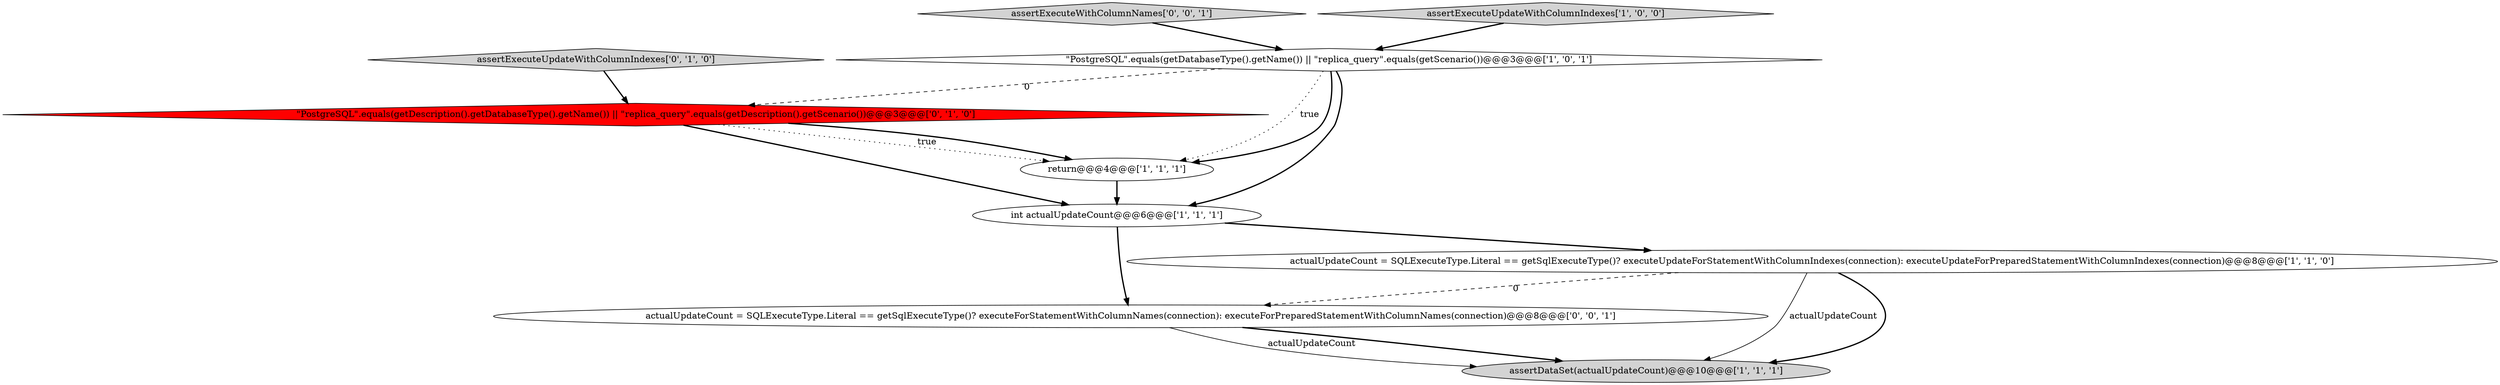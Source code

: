 digraph {
8 [style = filled, label = "assertExecuteWithColumnNames['0', '0', '1']", fillcolor = lightgray, shape = diamond image = "AAA0AAABBB3BBB"];
3 [style = filled, label = "return@@@4@@@['1', '1', '1']", fillcolor = white, shape = ellipse image = "AAA0AAABBB1BBB"];
4 [style = filled, label = "int actualUpdateCount@@@6@@@['1', '1', '1']", fillcolor = white, shape = ellipse image = "AAA0AAABBB1BBB"];
9 [style = filled, label = "actualUpdateCount = SQLExecuteType.Literal == getSqlExecuteType()? executeForStatementWithColumnNames(connection): executeForPreparedStatementWithColumnNames(connection)@@@8@@@['0', '0', '1']", fillcolor = white, shape = ellipse image = "AAA0AAABBB3BBB"];
5 [style = filled, label = "assertExecuteUpdateWithColumnIndexes['1', '0', '0']", fillcolor = lightgray, shape = diamond image = "AAA0AAABBB1BBB"];
6 [style = filled, label = "\"PostgreSQL\".equals(getDescription().getDatabaseType().getName()) || \"replica_query\".equals(getDescription().getScenario())@@@3@@@['0', '1', '0']", fillcolor = red, shape = diamond image = "AAA1AAABBB2BBB"];
1 [style = filled, label = "actualUpdateCount = SQLExecuteType.Literal == getSqlExecuteType()? executeUpdateForStatementWithColumnIndexes(connection): executeUpdateForPreparedStatementWithColumnIndexes(connection)@@@8@@@['1', '1', '0']", fillcolor = white, shape = ellipse image = "AAA0AAABBB1BBB"];
0 [style = filled, label = "assertDataSet(actualUpdateCount)@@@10@@@['1', '1', '1']", fillcolor = lightgray, shape = ellipse image = "AAA0AAABBB1BBB"];
2 [style = filled, label = "\"PostgreSQL\".equals(getDatabaseType().getName()) || \"replica_query\".equals(getScenario())@@@3@@@['1', '0', '1']", fillcolor = white, shape = diamond image = "AAA0AAABBB1BBB"];
7 [style = filled, label = "assertExecuteUpdateWithColumnIndexes['0', '1', '0']", fillcolor = lightgray, shape = diamond image = "AAA0AAABBB2BBB"];
2->3 [style = dotted, label="true"];
4->9 [style = bold, label=""];
6->3 [style = bold, label=""];
6->4 [style = bold, label=""];
1->9 [style = dashed, label="0"];
5->2 [style = bold, label=""];
4->1 [style = bold, label=""];
7->6 [style = bold, label=""];
1->0 [style = bold, label=""];
9->0 [style = bold, label=""];
6->3 [style = dotted, label="true"];
8->2 [style = bold, label=""];
9->0 [style = solid, label="actualUpdateCount"];
2->4 [style = bold, label=""];
3->4 [style = bold, label=""];
2->3 [style = bold, label=""];
1->0 [style = solid, label="actualUpdateCount"];
2->6 [style = dashed, label="0"];
}

